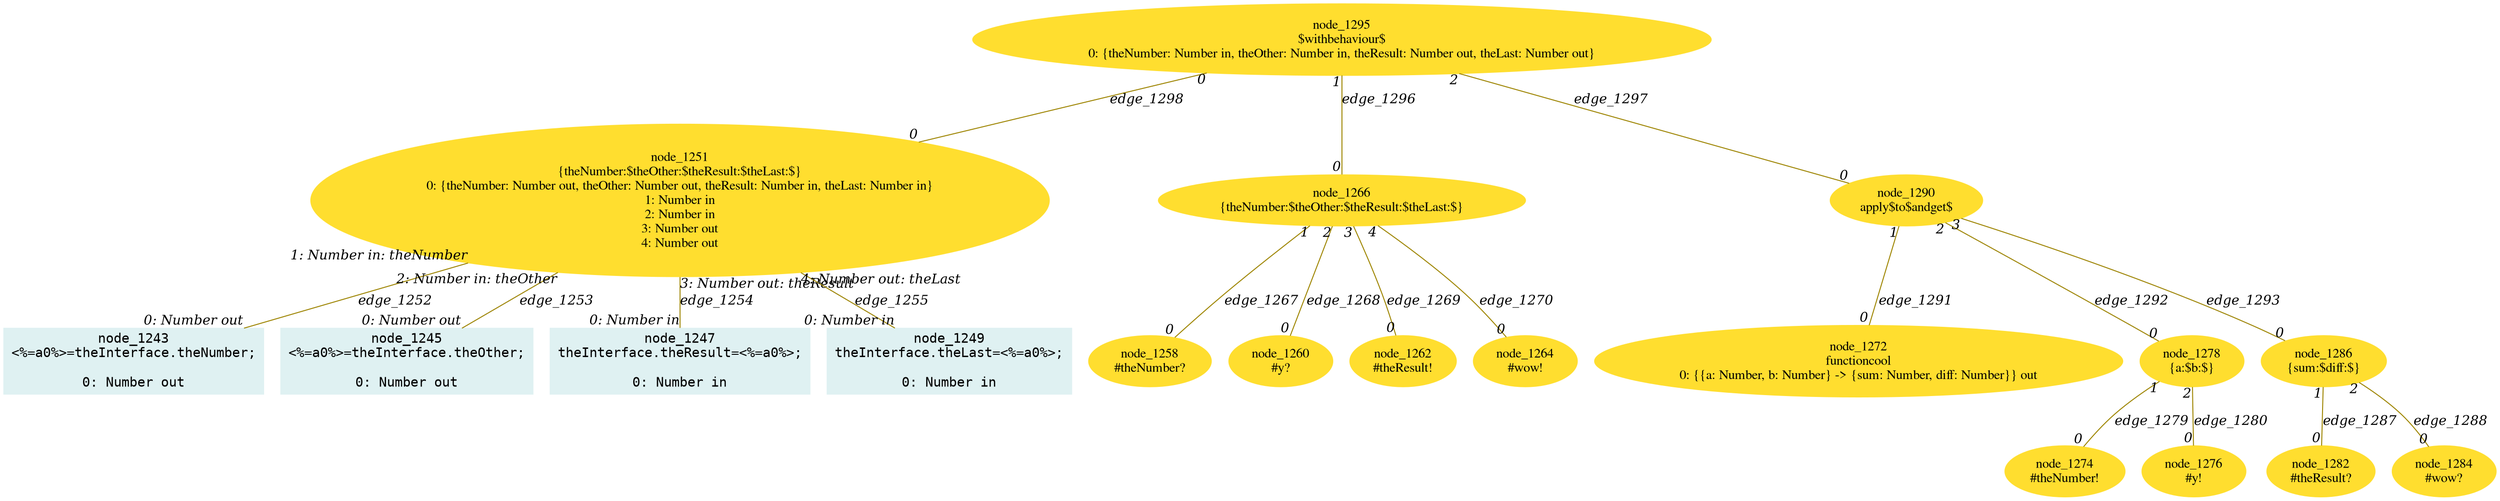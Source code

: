 digraph g{node_1243 [shape="box", style="filled", color="#dff1f2", fontname="Courier", label="node_1243
<%=a0%>=theInterface.theNumber;

0: Number out" ]
node_1245 [shape="box", style="filled", color="#dff1f2", fontname="Courier", label="node_1245
<%=a0%>=theInterface.theOther;

0: Number out" ]
node_1247 [shape="box", style="filled", color="#dff1f2", fontname="Courier", label="node_1247
theInterface.theResult=<%=a0%>;

0: Number in" ]
node_1249 [shape="box", style="filled", color="#dff1f2", fontname="Courier", label="node_1249
theInterface.theLast=<%=a0%>;

0: Number in" ]
node_1251 [shape="ellipse", style="filled", color="#ffde2f", fontname="Times", label="node_1251
{theNumber:$theOther:$theResult:$theLast:$}
0: {theNumber: Number out, theOther: Number out, theResult: Number in, theLast: Number in}
1: Number in
2: Number in
3: Number out
4: Number out" ]
node_1258 [shape="ellipse", style="filled", color="#ffde2f", fontname="Times", label="node_1258
#theNumber?
" ]
node_1260 [shape="ellipse", style="filled", color="#ffde2f", fontname="Times", label="node_1260
#y?
" ]
node_1262 [shape="ellipse", style="filled", color="#ffde2f", fontname="Times", label="node_1262
#theResult!
" ]
node_1264 [shape="ellipse", style="filled", color="#ffde2f", fontname="Times", label="node_1264
#wow!
" ]
node_1266 [shape="ellipse", style="filled", color="#ffde2f", fontname="Times", label="node_1266
{theNumber:$theOther:$theResult:$theLast:$}
" ]
node_1272 [shape="ellipse", style="filled", color="#ffde2f", fontname="Times", label="node_1272
functioncool
0: {{a: Number, b: Number} -> {sum: Number, diff: Number}} out" ]
node_1274 [shape="ellipse", style="filled", color="#ffde2f", fontname="Times", label="node_1274
#theNumber!
" ]
node_1276 [shape="ellipse", style="filled", color="#ffde2f", fontname="Times", label="node_1276
#y!
" ]
node_1278 [shape="ellipse", style="filled", color="#ffde2f", fontname="Times", label="node_1278
{a:$b:$}
" ]
node_1282 [shape="ellipse", style="filled", color="#ffde2f", fontname="Times", label="node_1282
#theResult?
" ]
node_1284 [shape="ellipse", style="filled", color="#ffde2f", fontname="Times", label="node_1284
#wow?
" ]
node_1286 [shape="ellipse", style="filled", color="#ffde2f", fontname="Times", label="node_1286
{sum:$diff:$}
" ]
node_1290 [shape="ellipse", style="filled", color="#ffde2f", fontname="Times", label="node_1290
apply$to$andget$
" ]
node_1295 [shape="ellipse", style="filled", color="#ffde2f", fontname="Times", label="node_1295
$withbehaviour$
0: {theNumber: Number in, theOther: Number in, theResult: Number out, theLast: Number out}" ]
node_1251 -> node_1243 [dir=none, arrowHead=none, fontname="Times-Italic", arrowsize=1, color="#9d8400", label="edge_1252",  headlabel="0: Number out", taillabel="1: Number in: theNumber" ]
node_1251 -> node_1245 [dir=none, arrowHead=none, fontname="Times-Italic", arrowsize=1, color="#9d8400", label="edge_1253",  headlabel="0: Number out", taillabel="2: Number in: theOther" ]
node_1251 -> node_1247 [dir=none, arrowHead=none, fontname="Times-Italic", arrowsize=1, color="#9d8400", label="edge_1254",  headlabel="0: Number in", taillabel="3: Number out: theResult" ]
node_1251 -> node_1249 [dir=none, arrowHead=none, fontname="Times-Italic", arrowsize=1, color="#9d8400", label="edge_1255",  headlabel="0: Number in", taillabel="4: Number out: theLast" ]
node_1266 -> node_1258 [dir=none, arrowHead=none, fontname="Times-Italic", arrowsize=1, color="#9d8400", label="edge_1267",  headlabel="0", taillabel="1" ]
node_1266 -> node_1260 [dir=none, arrowHead=none, fontname="Times-Italic", arrowsize=1, color="#9d8400", label="edge_1268",  headlabel="0", taillabel="2" ]
node_1266 -> node_1262 [dir=none, arrowHead=none, fontname="Times-Italic", arrowsize=1, color="#9d8400", label="edge_1269",  headlabel="0", taillabel="3" ]
node_1266 -> node_1264 [dir=none, arrowHead=none, fontname="Times-Italic", arrowsize=1, color="#9d8400", label="edge_1270",  headlabel="0", taillabel="4" ]
node_1278 -> node_1274 [dir=none, arrowHead=none, fontname="Times-Italic", arrowsize=1, color="#9d8400", label="edge_1279",  headlabel="0", taillabel="1" ]
node_1278 -> node_1276 [dir=none, arrowHead=none, fontname="Times-Italic", arrowsize=1, color="#9d8400", label="edge_1280",  headlabel="0", taillabel="2" ]
node_1286 -> node_1282 [dir=none, arrowHead=none, fontname="Times-Italic", arrowsize=1, color="#9d8400", label="edge_1287",  headlabel="0", taillabel="1" ]
node_1286 -> node_1284 [dir=none, arrowHead=none, fontname="Times-Italic", arrowsize=1, color="#9d8400", label="edge_1288",  headlabel="0", taillabel="2" ]
node_1290 -> node_1272 [dir=none, arrowHead=none, fontname="Times-Italic", arrowsize=1, color="#9d8400", label="edge_1291",  headlabel="0", taillabel="1" ]
node_1290 -> node_1278 [dir=none, arrowHead=none, fontname="Times-Italic", arrowsize=1, color="#9d8400", label="edge_1292",  headlabel="0", taillabel="2" ]
node_1290 -> node_1286 [dir=none, arrowHead=none, fontname="Times-Italic", arrowsize=1, color="#9d8400", label="edge_1293",  headlabel="0", taillabel="3" ]
node_1295 -> node_1266 [dir=none, arrowHead=none, fontname="Times-Italic", arrowsize=1, color="#9d8400", label="edge_1296",  headlabel="0", taillabel="1" ]
node_1295 -> node_1290 [dir=none, arrowHead=none, fontname="Times-Italic", arrowsize=1, color="#9d8400", label="edge_1297",  headlabel="0", taillabel="2" ]
node_1295 -> node_1251 [dir=none, arrowHead=none, fontname="Times-Italic", arrowsize=1, color="#9d8400", label="edge_1298",  headlabel="0", taillabel="0" ]
}